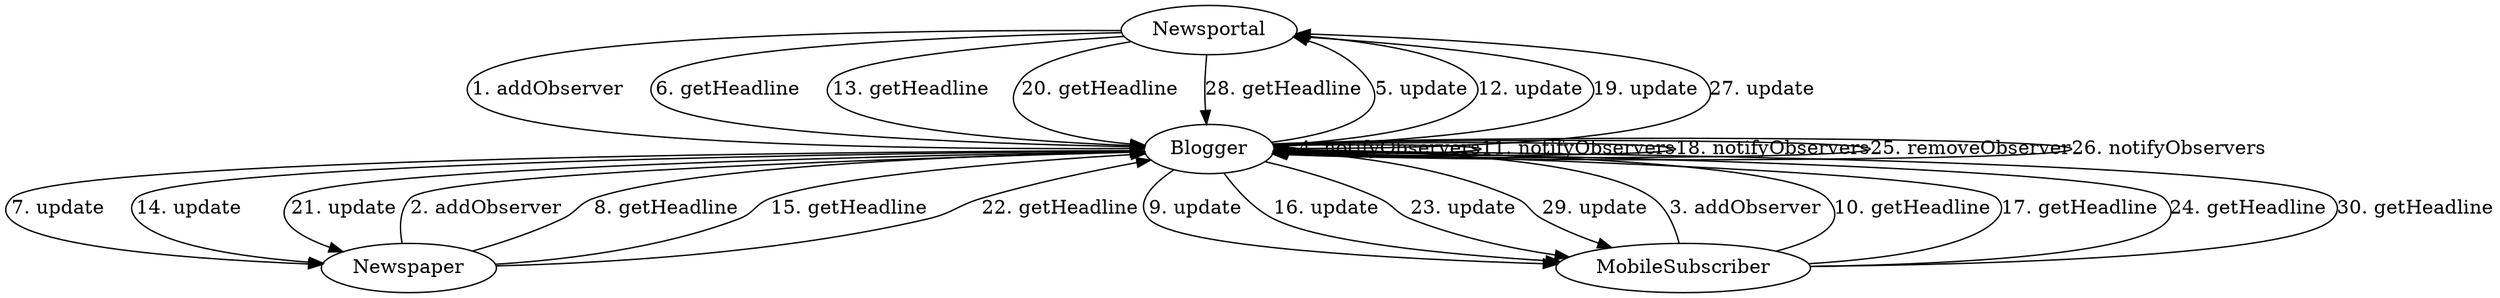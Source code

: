 /*
 * Description: This is an automatically generated .DOT file
 * representing a call graph.
 * Author: Umangkumar Maheshbhai Patel - 40228475, Raveena Choudhary - 40232370
 * Date: Sun Oct 30 15:05:35 EDT 2022
 *
 */
digraph callgraph {
 node [shape = oval];
 Newsportal -> Blogger[ label = "1. addObserver" ];
 Newspaper -> Blogger[ label = "2. addObserver" ];
 MobileSubscriber -> Blogger[ label = "3. addObserver" ];
 Blogger -> Blogger[ label = "4. notifyObservers" ];
 Blogger -> Newsportal[ label = "5. update" ];
 Newsportal -> Blogger[ label = "6. getHeadline" ];
 Blogger -> Newspaper[ label = "7. update" ];
 Newspaper -> Blogger[ label = "8. getHeadline" ];
 Blogger -> MobileSubscriber[ label = "9. update" ];
 MobileSubscriber -> Blogger[ label = "10. getHeadline" ];
 Blogger -> Blogger[ label = "11. notifyObservers" ];
 Blogger -> Newsportal[ label = "12. update" ];
 Newsportal -> Blogger[ label = "13. getHeadline" ];
 Blogger -> Newspaper[ label = "14. update" ];
 Newspaper -> Blogger[ label = "15. getHeadline" ];
 Blogger -> MobileSubscriber[ label = "16. update" ];
 MobileSubscriber -> Blogger[ label = "17. getHeadline" ];
 Blogger -> Blogger[ label = "18. notifyObservers" ];
 Blogger -> Newsportal[ label = "19. update" ];
 Newsportal -> Blogger[ label = "20. getHeadline" ];
 Blogger -> Newspaper[ label = "21. update" ];
 Newspaper -> Blogger[ label = "22. getHeadline" ];
 Blogger -> MobileSubscriber[ label = "23. update" ];
 MobileSubscriber -> Blogger[ label = "24. getHeadline" ];
 Blogger -> Blogger[ label = "25. removeObserver" ];
 Blogger -> Blogger[ label = "26. notifyObservers" ];
 Blogger -> Newsportal[ label = "27. update" ];
 Newsportal -> Blogger[ label = "28. getHeadline" ];
 Blogger -> MobileSubscriber[ label = "29. update" ];
 MobileSubscriber -> Blogger[ label = "30. getHeadline" ];
}
